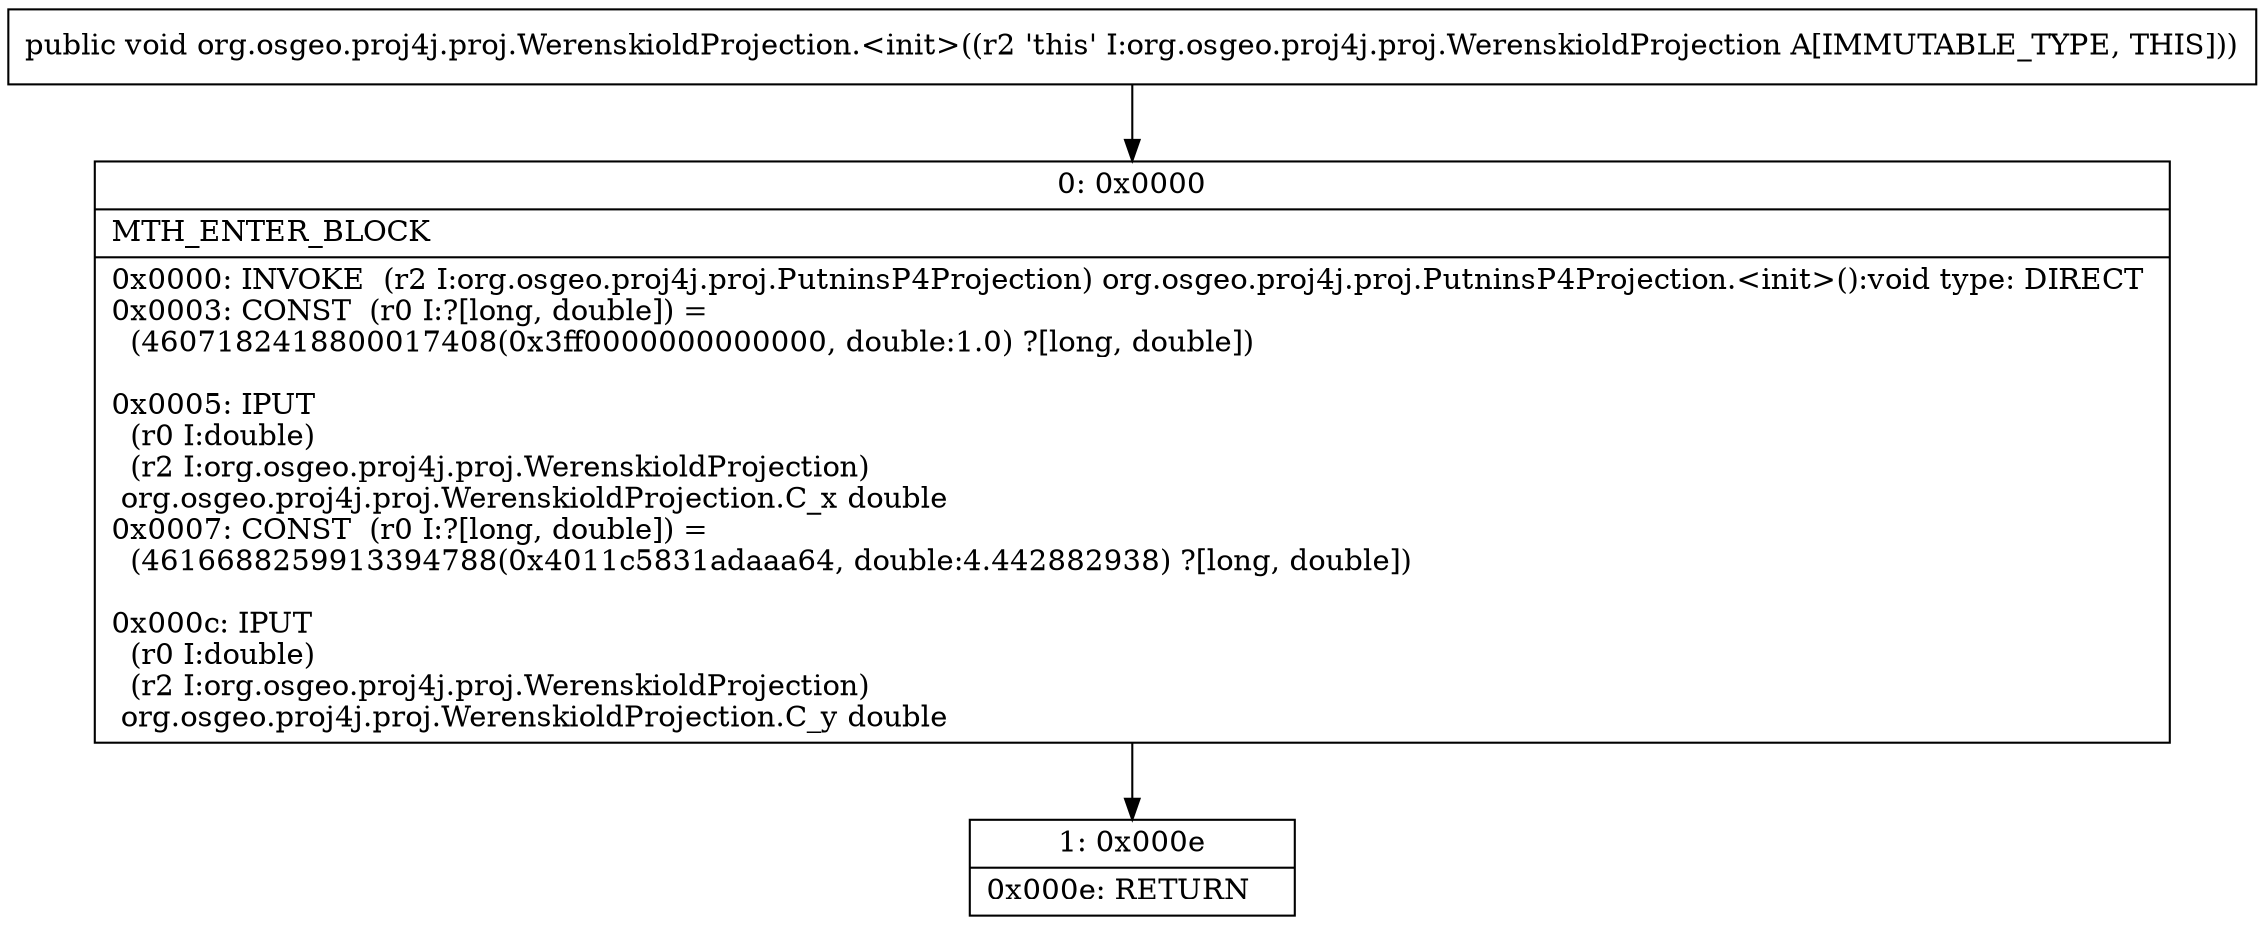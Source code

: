digraph "CFG fororg.osgeo.proj4j.proj.WerenskioldProjection.\<init\>()V" {
Node_0 [shape=record,label="{0\:\ 0x0000|MTH_ENTER_BLOCK\l|0x0000: INVOKE  (r2 I:org.osgeo.proj4j.proj.PutninsP4Projection) org.osgeo.proj4j.proj.PutninsP4Projection.\<init\>():void type: DIRECT \l0x0003: CONST  (r0 I:?[long, double]) = \l  (4607182418800017408(0x3ff0000000000000, double:1.0) ?[long, double])\l \l0x0005: IPUT  \l  (r0 I:double)\l  (r2 I:org.osgeo.proj4j.proj.WerenskioldProjection)\l org.osgeo.proj4j.proj.WerenskioldProjection.C_x double \l0x0007: CONST  (r0 I:?[long, double]) = \l  (4616688259913394788(0x4011c5831adaaa64, double:4.442882938) ?[long, double])\l \l0x000c: IPUT  \l  (r0 I:double)\l  (r2 I:org.osgeo.proj4j.proj.WerenskioldProjection)\l org.osgeo.proj4j.proj.WerenskioldProjection.C_y double \l}"];
Node_1 [shape=record,label="{1\:\ 0x000e|0x000e: RETURN   \l}"];
MethodNode[shape=record,label="{public void org.osgeo.proj4j.proj.WerenskioldProjection.\<init\>((r2 'this' I:org.osgeo.proj4j.proj.WerenskioldProjection A[IMMUTABLE_TYPE, THIS])) }"];
MethodNode -> Node_0;
Node_0 -> Node_1;
}

